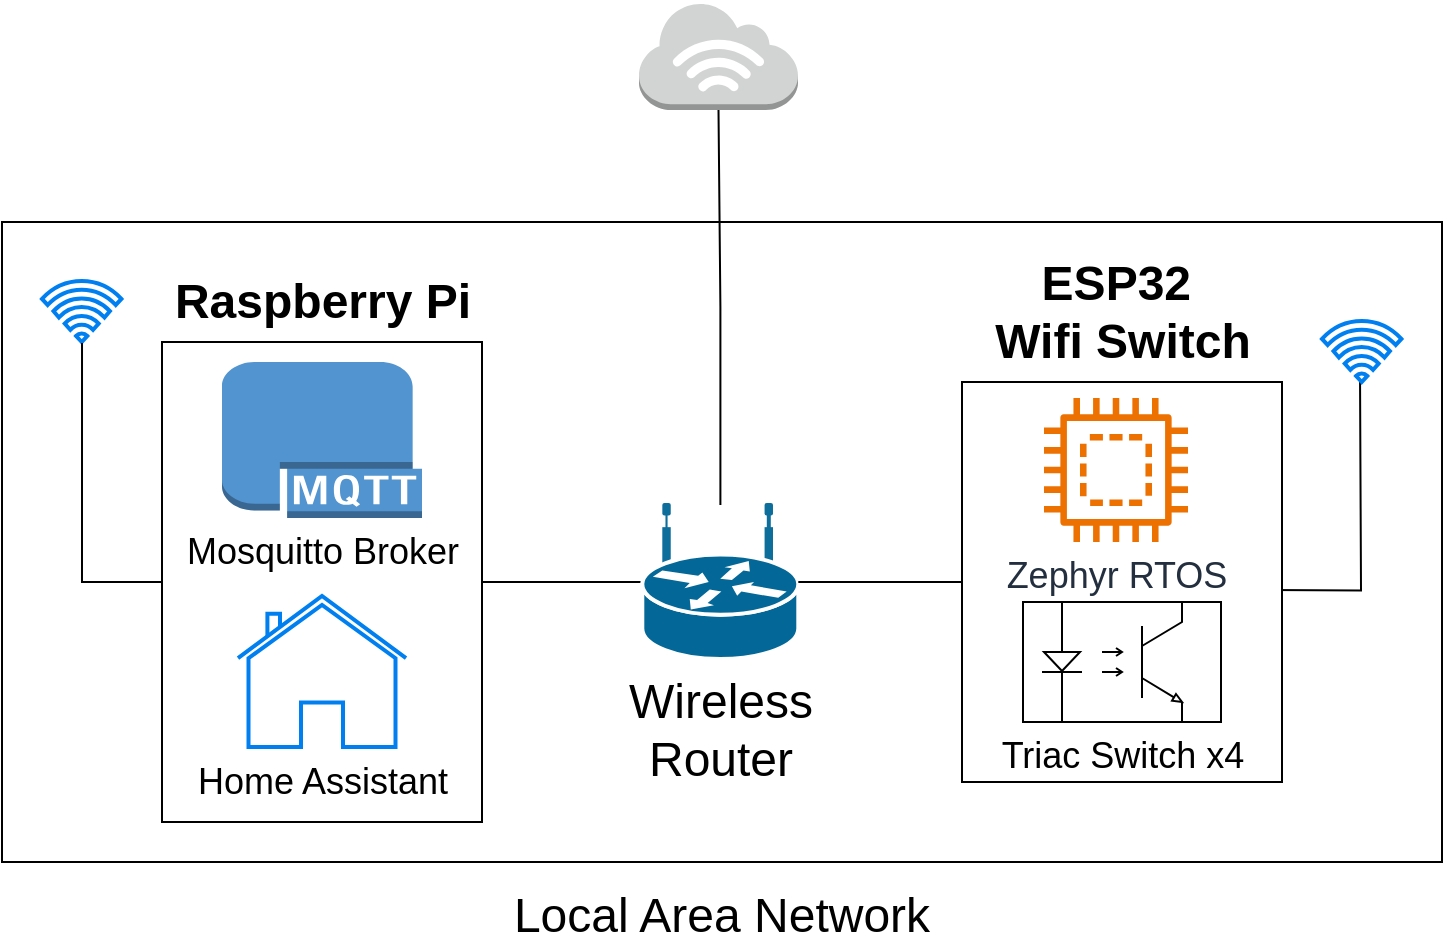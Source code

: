 <mxfile version="24.6.4" type="github">
  <diagram name="Page-1" id="c37626ed-c26b-45fb-9056-f9ebc6bb27b6">
    <mxGraphModel dx="1313" dy="1546" grid="1" gridSize="10" guides="1" tooltips="1" connect="1" arrows="1" fold="1" page="1" pageScale="1" pageWidth="1100" pageHeight="850" background="none" math="0" shadow="0">
      <root>
        <mxCell id="0" />
        <mxCell id="1" parent="0" />
        <mxCell id="5czC_teY8-kOng0B751O-24" value="" style="outlineConnect=0;dashed=0;verticalLabelPosition=bottom;verticalAlign=top;align=center;html=1;shape=mxgraph.aws3.internet_3;fillColor=#D2D3D3;gradientColor=none;" vertex="1" parent="1">
          <mxGeometry x="478.5" y="-110" width="79.5" height="54" as="geometry" />
        </mxCell>
        <mxCell id="5czC_teY8-kOng0B751O-48" value="&lt;div style=&quot;font-size: 24px;&quot;&gt;&lt;br&gt;&lt;/div&gt;&lt;div style=&quot;font-size: 24px;&quot;&gt;&lt;font style=&quot;font-size: 24px;&quot;&gt;&lt;br&gt;&lt;/font&gt;&lt;/div&gt;&lt;div style=&quot;font-size: 24px;&quot;&gt;&lt;font style=&quot;font-size: 24px;&quot;&gt;&lt;br&gt;&lt;/font&gt;&lt;/div&gt;&lt;div style=&quot;font-size: 24px;&quot;&gt;&lt;font style=&quot;font-size: 24px;&quot;&gt;&lt;br&gt;&lt;/font&gt;&lt;/div&gt;&lt;div style=&quot;font-size: 24px;&quot;&gt;&lt;font style=&quot;font-size: 24px;&quot;&gt;&lt;br&gt;&lt;/font&gt;&lt;/div&gt;&lt;div style=&quot;font-size: 24px;&quot;&gt;&lt;font style=&quot;font-size: 24px;&quot;&gt;&lt;br&gt;&lt;/font&gt;&lt;/div&gt;&lt;div style=&quot;font-size: 24px;&quot;&gt;&lt;font style=&quot;font-size: 24px;&quot;&gt;&lt;br&gt;&lt;/font&gt;&lt;/div&gt;&lt;div style=&quot;font-size: 24px;&quot;&gt;&lt;font style=&quot;font-size: 24px;&quot;&gt;&lt;br&gt;&lt;/font&gt;&lt;/div&gt;&lt;div style=&quot;font-size: 24px;&quot;&gt;&lt;font style=&quot;font-size: 24px;&quot;&gt;&lt;br&gt;&lt;/font&gt;&lt;/div&gt;&lt;div style=&quot;font-size: 24px;&quot;&gt;&lt;font style=&quot;font-size: 24px;&quot;&gt;&lt;br&gt;&lt;/font&gt;&lt;/div&gt;&lt;div style=&quot;font-size: 24px;&quot;&gt;&lt;font style=&quot;font-size: 24px;&quot;&gt;&lt;br&gt;&lt;/font&gt;&lt;/div&gt;&lt;div style=&quot;font-size: 24px;&quot;&gt;&lt;br&gt;&lt;/div&gt;&lt;div style=&quot;font-size: 24px;&quot;&gt;&lt;font style=&quot;font-size: 24px;&quot;&gt;&lt;br&gt;&lt;/font&gt;&lt;/div&gt;&lt;div style=&quot;font-size: 24px;&quot;&gt;&lt;font style=&quot;font-size: 24px;&quot;&gt;Local Area Network&lt;/font&gt;&lt;/div&gt;" style="rounded=0;whiteSpace=wrap;html=1;" vertex="1" parent="1">
          <mxGeometry x="160" width="720" height="320" as="geometry" />
        </mxCell>
        <mxCell id="5czC_teY8-kOng0B751O-49" style="edgeStyle=orthogonalEdgeStyle;rounded=0;orthogonalLoop=1;jettySize=auto;html=1;endArrow=none;endFill=0;" edge="1" parent="1" source="5czC_teY8-kOng0B751O-50" target="5czC_teY8-kOng0B751O-51">
          <mxGeometry relative="1" as="geometry" />
        </mxCell>
        <mxCell id="5czC_teY8-kOng0B751O-50" value="" style="rounded=0;whiteSpace=wrap;html=1;" vertex="1" parent="1">
          <mxGeometry x="240" y="60" width="160" height="240" as="geometry" />
        </mxCell>
        <mxCell id="5czC_teY8-kOng0B751O-51" value="&lt;font style=&quot;font-size: 24px;&quot;&gt;Wireless&lt;/font&gt;&lt;div&gt;&lt;font style=&quot;font-size: 24px;&quot;&gt;Router&lt;/font&gt;&lt;/div&gt;" style="shape=mxgraph.cisco.routers.wireless_router;sketch=0;html=1;pointerEvents=1;dashed=0;fillColor=#036897;strokeColor=#ffffff;strokeWidth=2;verticalLabelPosition=bottom;verticalAlign=top;align=center;outlineConnect=0;" vertex="1" parent="1">
          <mxGeometry x="480.15" y="141.5" width="78" height="77" as="geometry" />
        </mxCell>
        <mxCell id="5czC_teY8-kOng0B751O-52" value="&lt;font style=&quot;font-size: 24px;&quot;&gt;&lt;b&gt;Raspberry Pi&lt;/b&gt;&lt;/font&gt;" style="text;html=1;align=center;verticalAlign=middle;resizable=0;points=[];autosize=1;strokeColor=none;fillColor=none;" vertex="1" parent="1">
          <mxGeometry x="235" y="20" width="170" height="40" as="geometry" />
        </mxCell>
        <mxCell id="5czC_teY8-kOng0B751O-53" value="" style="html=1;verticalLabelPosition=bottom;align=center;labelBackgroundColor=#ffffff;verticalAlign=top;strokeWidth=2;strokeColor=#0080F0;shadow=0;dashed=0;shape=mxgraph.ios7.icons.wifi;pointerEvents=1" vertex="1" parent="1">
          <mxGeometry x="180" y="29.5" width="39.7" height="30.5" as="geometry" />
        </mxCell>
        <mxCell id="5czC_teY8-kOng0B751O-54" value="&lt;font style=&quot;font-size: 18px;&quot;&gt;Mosquitto Broker&lt;/font&gt;" style="outlineConnect=0;dashed=0;verticalLabelPosition=bottom;verticalAlign=top;align=center;html=1;shape=mxgraph.aws3.mqtt_protocol;fillColor=#5294CF;gradientColor=none;" vertex="1" parent="1">
          <mxGeometry x="270" y="70" width="100" height="78" as="geometry" />
        </mxCell>
        <mxCell id="5czC_teY8-kOng0B751O-55" value="&lt;font style=&quot;font-size: 18px;&quot;&gt;Home Assistant&lt;/font&gt;" style="html=1;verticalLabelPosition=bottom;align=center;labelBackgroundColor=#ffffff;verticalAlign=top;strokeWidth=2;strokeColor=#0080F0;shadow=0;dashed=0;shape=mxgraph.ios7.icons.home;" vertex="1" parent="1">
          <mxGeometry x="278" y="187" width="84" height="75.5" as="geometry" />
        </mxCell>
        <mxCell id="5czC_teY8-kOng0B751O-56" style="edgeStyle=orthogonalEdgeStyle;rounded=0;orthogonalLoop=1;jettySize=auto;html=1;entryX=0.479;entryY=0.877;entryDx=0;entryDy=0;entryPerimeter=0;endArrow=none;endFill=0;" edge="1" parent="1">
          <mxGeometry relative="1" as="geometry">
            <mxPoint x="839.016" y="77.248" as="targetPoint" />
            <mxPoint x="760" y="183.75" as="sourcePoint" />
          </mxGeometry>
        </mxCell>
        <mxCell id="5czC_teY8-kOng0B751O-57" value="" style="rounded=0;whiteSpace=wrap;html=1;" vertex="1" parent="1">
          <mxGeometry x="640" y="80" width="160" height="200" as="geometry" />
        </mxCell>
        <mxCell id="5czC_teY8-kOng0B751O-58" value="&lt;font style=&quot;font-size: 24px;&quot;&gt;&lt;b&gt;ESP32&amp;nbsp;&lt;/b&gt;&lt;/font&gt;&lt;div&gt;&lt;font style=&quot;font-size: 24px;&quot;&gt;&lt;b&gt;Wifi Switch&lt;/b&gt;&lt;/font&gt;&lt;/div&gt;" style="text;html=1;align=center;verticalAlign=middle;resizable=0;points=[];autosize=1;strokeColor=none;fillColor=none;" vertex="1" parent="1">
          <mxGeometry x="645" y="10" width="150" height="70" as="geometry" />
        </mxCell>
        <mxCell id="5czC_teY8-kOng0B751O-59" value="" style="html=1;verticalLabelPosition=bottom;align=center;labelBackgroundColor=#ffffff;verticalAlign=top;strokeWidth=2;strokeColor=#0080F0;shadow=0;dashed=0;shape=mxgraph.ios7.icons.wifi;pointerEvents=1" vertex="1" parent="1">
          <mxGeometry x="820" y="49.5" width="39.7" height="30.5" as="geometry" />
        </mxCell>
        <mxCell id="5czC_teY8-kOng0B751O-60" value="&lt;font style=&quot;font-size: 18px;&quot;&gt;Zephyr RTOS&lt;/font&gt;" style="sketch=0;outlineConnect=0;fontColor=#232F3E;gradientColor=none;fillColor=#ED7100;strokeColor=none;dashed=0;verticalLabelPosition=bottom;verticalAlign=top;align=center;html=1;fontSize=12;fontStyle=0;aspect=fixed;pointerEvents=1;shape=mxgraph.aws4.braket_embedded_simulator;" vertex="1" parent="1">
          <mxGeometry x="681" y="88" width="72" height="72" as="geometry" />
        </mxCell>
        <mxCell id="5czC_teY8-kOng0B751O-61" value="&lt;font style=&quot;font-size: 18px;&quot;&gt;Triac Switch x4&lt;/font&gt;" style="verticalLabelPosition=bottom;shadow=0;dashed=0;align=center;html=1;verticalAlign=top;shape=mxgraph.electrical.opto_electronics.opto-coupler;" vertex="1" parent="1">
          <mxGeometry x="670.5" y="190" width="99" height="60" as="geometry" />
        </mxCell>
        <mxCell id="5czC_teY8-kOng0B751O-62" style="edgeStyle=orthogonalEdgeStyle;rounded=0;orthogonalLoop=1;jettySize=auto;html=1;entryX=0.504;entryY=1.016;entryDx=0;entryDy=0;entryPerimeter=0;endArrow=none;endFill=0;" edge="1" parent="1" source="5czC_teY8-kOng0B751O-50" target="5czC_teY8-kOng0B751O-53">
          <mxGeometry relative="1" as="geometry" />
        </mxCell>
        <mxCell id="5czC_teY8-kOng0B751O-63" style="edgeStyle=orthogonalEdgeStyle;rounded=0;orthogonalLoop=1;jettySize=auto;html=1;entryX=1;entryY=0.5;entryDx=0;entryDy=0;entryPerimeter=0;endArrow=none;endFill=0;" edge="1" parent="1" source="5czC_teY8-kOng0B751O-57" target="5czC_teY8-kOng0B751O-51">
          <mxGeometry relative="1" as="geometry" />
        </mxCell>
        <mxCell id="5czC_teY8-kOng0B751O-68" style="edgeStyle=orthogonalEdgeStyle;rounded=0;orthogonalLoop=1;jettySize=auto;html=1;entryX=0.5;entryY=1;entryDx=0;entryDy=0;entryPerimeter=0;endArrow=none;endFill=0;" edge="1" parent="1" source="5czC_teY8-kOng0B751O-51" target="5czC_teY8-kOng0B751O-24">
          <mxGeometry relative="1" as="geometry" />
        </mxCell>
      </root>
    </mxGraphModel>
  </diagram>
</mxfile>
